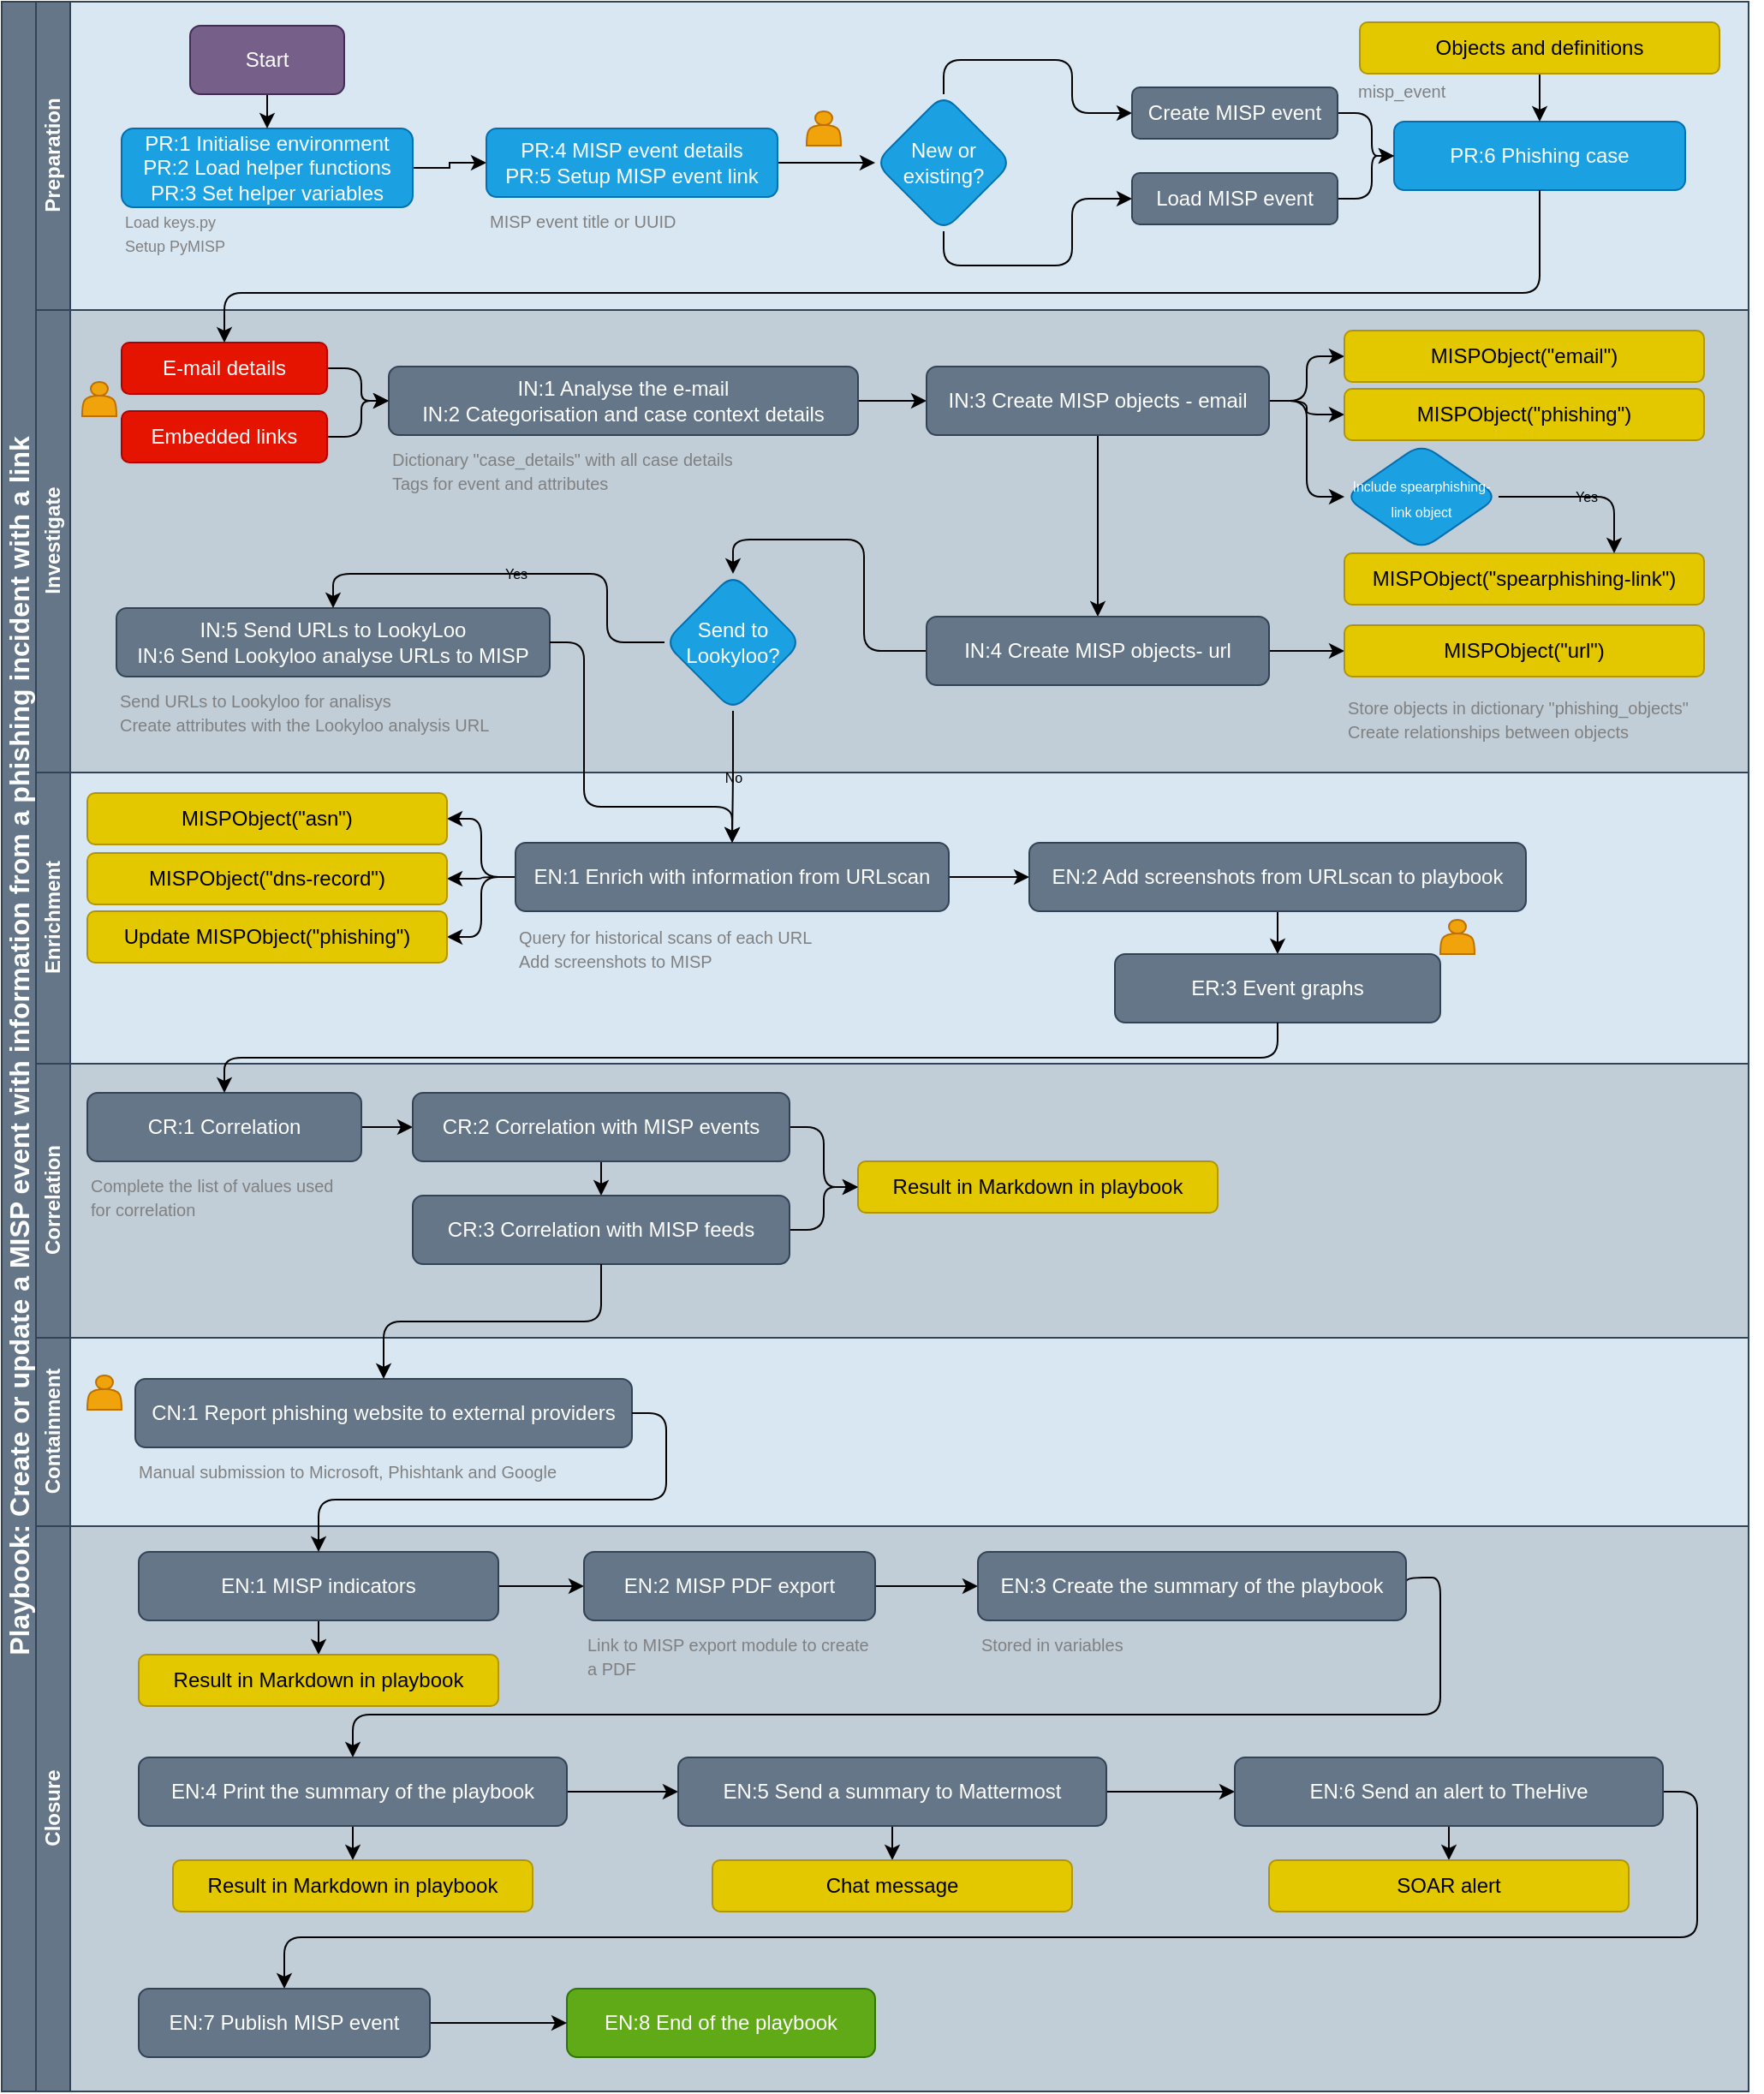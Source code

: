 <mxfile version="17.4.2" type="device"><diagram id="nKIzAm7tzG-mqr7zlI_Q" name="Page-1"><mxGraphModel dx="1264" dy="1885" grid="1" gridSize="10" guides="1" tooltips="1" connect="1" arrows="1" fold="1" page="1" pageScale="1" pageWidth="827" pageHeight="1169" math="0" shadow="0"><root><mxCell id="0"/><mxCell id="1" parent="0"/><mxCell id="KohfZgf_PsEX3PMBVLQR-318" value="&lt;font style=&quot;font-size: 16px&quot;&gt;Playbook:&amp;nbsp;Create or update a MISP event with information from a phishing incident with a link&lt;/font&gt;" style="swimlane;html=1;childLayout=stackLayout;resizeParent=1;resizeParentMax=0;horizontal=0;startSize=20;horizontalStack=0;fillColor=#647687;strokeColor=#314354;fontColor=#ffffff;swimlaneFillColor=#C1CDD7;" parent="1" vertex="1"><mxGeometry x="130" y="-850" width="1020" height="1220" as="geometry"/></mxCell><mxCell id="KohfZgf_PsEX3PMBVLQR-319" value="Preparation" style="swimlane;html=1;startSize=20;horizontal=0;fillColor=#647687;strokeColor=#314354;fontColor=#ffffff;swimlaneFillColor=#D9E7F2;" parent="KohfZgf_PsEX3PMBVLQR-318" vertex="1"><mxGeometry x="20" width="1000" height="180" as="geometry"/></mxCell><mxCell id="KohfZgf_PsEX3PMBVLQR-484" style="edgeStyle=orthogonalEdgeStyle;rounded=0;orthogonalLoop=1;jettySize=auto;html=1;exitX=1;exitY=0.5;exitDx=0;exitDy=0;entryX=0;entryY=0.5;entryDx=0;entryDy=0;fontSize=9;fontColor=#808080;" parent="KohfZgf_PsEX3PMBVLQR-319" source="KohfZgf_PsEX3PMBVLQR-320" target="KohfZgf_PsEX3PMBVLQR-472" edge="1"><mxGeometry relative="1" as="geometry"/></mxCell><mxCell id="KohfZgf_PsEX3PMBVLQR-320" value="PR:1 Initialise environment&lt;br&gt;PR:2 Load helper functions&lt;br&gt;PR:3 Set helper variables" style="rounded=1;whiteSpace=wrap;html=1;fillColor=#1ba1e2;strokeColor=#006EAF;fontColor=#ffffff;" parent="KohfZgf_PsEX3PMBVLQR-319" vertex="1"><mxGeometry x="50" y="74" width="170" height="46" as="geometry"/></mxCell><mxCell id="KohfZgf_PsEX3PMBVLQR-465" value="&lt;font style=&quot;font-size: 9px&quot;&gt;Load keys.py&lt;br&gt;Setup PyMISP&lt;/font&gt;" style="text;html=1;strokeColor=none;fillColor=none;align=left;verticalAlign=top;whiteSpace=wrap;rounded=0;shadow=0;glass=0;sketch=0;fontColor=#808080;" parent="KohfZgf_PsEX3PMBVLQR-319" vertex="1"><mxGeometry x="50" y="114" width="140" height="35" as="geometry"/></mxCell><mxCell id="KohfZgf_PsEX3PMBVLQR-466" value="" style="shape=actor;whiteSpace=wrap;html=1;rounded=0;shadow=0;glass=0;sketch=0;fontSize=9;strokeColor=#BD7000;fillColor=#f0a30a;fontColor=#000000;" parent="KohfZgf_PsEX3PMBVLQR-319" vertex="1"><mxGeometry x="450" y="64" width="20" height="20" as="geometry"/></mxCell><mxCell id="KohfZgf_PsEX3PMBVLQR-467" value="&lt;font size=&quot;1&quot;&gt;MISP event title or UUID&lt;/font&gt;" style="text;html=1;strokeColor=none;fillColor=none;align=left;verticalAlign=top;whiteSpace=wrap;rounded=0;shadow=0;glass=0;sketch=0;fontColor=#808080;" parent="KohfZgf_PsEX3PMBVLQR-319" vertex="1"><mxGeometry x="263" y="114" width="140" height="50" as="geometry"/></mxCell><mxCell id="KohfZgf_PsEX3PMBVLQR-482" style="edgeStyle=orthogonalEdgeStyle;rounded=1;orthogonalLoop=1;jettySize=auto;html=1;exitX=0.5;exitY=0;exitDx=0;exitDy=0;entryX=0;entryY=0.5;entryDx=0;entryDy=0;fontSize=9;fontColor=#808080;" parent="KohfZgf_PsEX3PMBVLQR-319" source="KohfZgf_PsEX3PMBVLQR-468" target="KohfZgf_PsEX3PMBVLQR-477" edge="1"><mxGeometry relative="1" as="geometry"/></mxCell><mxCell id="KohfZgf_PsEX3PMBVLQR-483" style="edgeStyle=orthogonalEdgeStyle;rounded=1;orthogonalLoop=1;jettySize=auto;html=1;exitX=0.5;exitY=1;exitDx=0;exitDy=0;entryX=0;entryY=0.5;entryDx=0;entryDy=0;fontSize=9;fontColor=#808080;" parent="KohfZgf_PsEX3PMBVLQR-319" source="KohfZgf_PsEX3PMBVLQR-468" target="KohfZgf_PsEX3PMBVLQR-478" edge="1"><mxGeometry relative="1" as="geometry"/></mxCell><mxCell id="KohfZgf_PsEX3PMBVLQR-468" value="New or existing?" style="rhombus;whiteSpace=wrap;html=1;rounded=1;fontColor=#ffffff;strokeColor=#006EAF;fillColor=#1ba1e2;" parent="KohfZgf_PsEX3PMBVLQR-319" vertex="1"><mxGeometry x="490" y="54" width="80" height="80" as="geometry"/></mxCell><mxCell id="KohfZgf_PsEX3PMBVLQR-485" style="edgeStyle=orthogonalEdgeStyle;rounded=0;orthogonalLoop=1;jettySize=auto;html=1;exitX=1;exitY=0.5;exitDx=0;exitDy=0;entryX=0;entryY=0.5;entryDx=0;entryDy=0;fontSize=9;fontColor=#808080;" parent="KohfZgf_PsEX3PMBVLQR-319" source="KohfZgf_PsEX3PMBVLQR-472" target="KohfZgf_PsEX3PMBVLQR-468" edge="1"><mxGeometry relative="1" as="geometry"/></mxCell><mxCell id="KohfZgf_PsEX3PMBVLQR-472" value="PR:4 MISP event details&lt;br&gt;PR:5 Setup MISP event link" style="rounded=1;whiteSpace=wrap;html=1;fillColor=#1ba1e2;strokeColor=#006EAF;fontColor=#ffffff;" parent="KohfZgf_PsEX3PMBVLQR-319" vertex="1"><mxGeometry x="263" y="74" width="170" height="40" as="geometry"/></mxCell><mxCell id="KohfZgf_PsEX3PMBVLQR-475" value="PR:6 Phishing case" style="rounded=1;whiteSpace=wrap;html=1;fillColor=#1ba1e2;strokeColor=#006EAF;fontColor=#ffffff;" parent="KohfZgf_PsEX3PMBVLQR-319" vertex="1"><mxGeometry x="793" y="70" width="170" height="40" as="geometry"/></mxCell><mxCell id="KohfZgf_PsEX3PMBVLQR-499" style="edgeStyle=orthogonalEdgeStyle;rounded=1;orthogonalLoop=1;jettySize=auto;html=1;exitX=1;exitY=0.5;exitDx=0;exitDy=0;entryX=0;entryY=0.5;entryDx=0;entryDy=0;fontSize=9;fontColor=#808080;" parent="KohfZgf_PsEX3PMBVLQR-319" source="KohfZgf_PsEX3PMBVLQR-477" target="KohfZgf_PsEX3PMBVLQR-475" edge="1"><mxGeometry relative="1" as="geometry"/></mxCell><mxCell id="KohfZgf_PsEX3PMBVLQR-477" value="Create MISP event" style="rounded=1;whiteSpace=wrap;html=1;fillColor=#647687;strokeColor=#314354;fontColor=#ffffff;" parent="KohfZgf_PsEX3PMBVLQR-319" vertex="1"><mxGeometry x="640" y="50" width="120" height="30" as="geometry"/></mxCell><mxCell id="KohfZgf_PsEX3PMBVLQR-500" style="edgeStyle=orthogonalEdgeStyle;rounded=1;orthogonalLoop=1;jettySize=auto;html=1;exitX=1;exitY=0.5;exitDx=0;exitDy=0;entryX=0;entryY=0.5;entryDx=0;entryDy=0;fontSize=9;fontColor=#808080;" parent="KohfZgf_PsEX3PMBVLQR-319" source="KohfZgf_PsEX3PMBVLQR-478" target="KohfZgf_PsEX3PMBVLQR-475" edge="1"><mxGeometry relative="1" as="geometry"/></mxCell><mxCell id="KohfZgf_PsEX3PMBVLQR-478" value="Load MISP event" style="rounded=1;whiteSpace=wrap;html=1;fillColor=#647687;strokeColor=#314354;fontColor=#ffffff;" parent="KohfZgf_PsEX3PMBVLQR-319" vertex="1"><mxGeometry x="640" y="100" width="120" height="30" as="geometry"/></mxCell><mxCell id="KohfZgf_PsEX3PMBVLQR-491" value="&lt;font size=&quot;1&quot;&gt;misp_event&lt;br&gt;&lt;/font&gt;" style="text;html=1;strokeColor=none;fillColor=none;align=left;verticalAlign=top;whiteSpace=wrap;rounded=0;shadow=0;glass=0;sketch=0;fontColor=#808080;" parent="KohfZgf_PsEX3PMBVLQR-319" vertex="1"><mxGeometry x="770" y="38" width="70" height="22" as="geometry"/></mxCell><mxCell id="KohfZgf_PsEX3PMBVLQR-703" style="edgeStyle=orthogonalEdgeStyle;rounded=1;orthogonalLoop=1;jettySize=auto;html=1;exitX=0.5;exitY=1;exitDx=0;exitDy=0;entryX=0.5;entryY=0;entryDx=0;entryDy=0;fontSize=7;fontColor=#808080;" parent="KohfZgf_PsEX3PMBVLQR-319" source="KohfZgf_PsEX3PMBVLQR-702" target="KohfZgf_PsEX3PMBVLQR-320" edge="1"><mxGeometry relative="1" as="geometry"/></mxCell><mxCell id="KohfZgf_PsEX3PMBVLQR-702" value="Start" style="rounded=1;whiteSpace=wrap;html=1;fillColor=#76608a;strokeColor=#432D57;fontColor=#ffffff;" parent="KohfZgf_PsEX3PMBVLQR-319" vertex="1"><mxGeometry x="90" y="14" width="90" height="40" as="geometry"/></mxCell><mxCell id="C3sV8mHrdwAB9f1HIZ3W-5" style="edgeStyle=orthogonalEdgeStyle;rounded=1;orthogonalLoop=1;jettySize=auto;html=1;exitX=0.5;exitY=1;exitDx=0;exitDy=0;entryX=0.5;entryY=0;entryDx=0;entryDy=0;" edge="1" parent="KohfZgf_PsEX3PMBVLQR-319" source="C3sV8mHrdwAB9f1HIZ3W-3" target="KohfZgf_PsEX3PMBVLQR-475"><mxGeometry relative="1" as="geometry"/></mxCell><mxCell id="C3sV8mHrdwAB9f1HIZ3W-3" value="Objects and definitions" style="rounded=1;whiteSpace=wrap;html=1;fillColor=#e3c800;strokeColor=#B09500;fontColor=#000000;" vertex="1" parent="KohfZgf_PsEX3PMBVLQR-319"><mxGeometry x="773" y="12" width="210" height="30" as="geometry"/></mxCell><mxCell id="KohfZgf_PsEX3PMBVLQR-329" value="Investigate" style="swimlane;html=1;startSize=20;horizontal=0;fillColor=#647687;strokeColor=#314354;fontColor=#ffffff;" parent="KohfZgf_PsEX3PMBVLQR-318" vertex="1"><mxGeometry x="20" y="180" width="1000" height="270" as="geometry"><mxRectangle x="20" y="160" width="1000" height="20" as="alternateBounds"/></mxGeometry></mxCell><mxCell id="KohfZgf_PsEX3PMBVLQR-494" style="edgeStyle=orthogonalEdgeStyle;rounded=1;orthogonalLoop=1;jettySize=auto;html=1;exitX=1;exitY=0.5;exitDx=0;exitDy=0;entryX=0;entryY=0.5;entryDx=0;entryDy=0;fontSize=9;fontColor=#808080;" parent="KohfZgf_PsEX3PMBVLQR-329" source="KohfZgf_PsEX3PMBVLQR-331" target="KohfZgf_PsEX3PMBVLQR-488" edge="1"><mxGeometry relative="1" as="geometry"/></mxCell><mxCell id="KohfZgf_PsEX3PMBVLQR-331" value="E-mail details" style="rounded=1;whiteSpace=wrap;html=1;fillColor=#e51400;strokeColor=#B20000;fontColor=#ffffff;" parent="KohfZgf_PsEX3PMBVLQR-329" vertex="1"><mxGeometry x="50" y="19" width="120" height="30" as="geometry"/></mxCell><mxCell id="KohfZgf_PsEX3PMBVLQR-346" value="No" style="edgeStyle=orthogonalEdgeStyle;rounded=0;orthogonalLoop=1;jettySize=auto;html=1;exitX=0;exitY=0.5;exitDx=0;exitDy=0;entryX=1;entryY=0.5;entryDx=0;entryDy=0;labelBackgroundColor=none;" parent="KohfZgf_PsEX3PMBVLQR-329" edge="1"><mxGeometry relative="1" as="geometry"><mxPoint x="480" y="230" as="targetPoint"/></mxGeometry></mxCell><mxCell id="KohfZgf_PsEX3PMBVLQR-351" value="" style="edgeStyle=orthogonalEdgeStyle;rounded=0;orthogonalLoop=1;jettySize=auto;html=1;" parent="KohfZgf_PsEX3PMBVLQR-329" edge="1"><mxGeometry relative="1" as="geometry"><mxPoint x="420" y="245" as="sourcePoint"/></mxGeometry></mxCell><mxCell id="KohfZgf_PsEX3PMBVLQR-354" value="" style="edgeStyle=orthogonalEdgeStyle;rounded=0;orthogonalLoop=1;jettySize=auto;html=1;" parent="KohfZgf_PsEX3PMBVLQR-329" edge="1"><mxGeometry relative="1" as="geometry"><mxPoint x="710" y="245" as="sourcePoint"/></mxGeometry></mxCell><mxCell id="KohfZgf_PsEX3PMBVLQR-356" value="" style="edgeStyle=orthogonalEdgeStyle;rounded=0;orthogonalLoop=1;jettySize=auto;html=1;" parent="KohfZgf_PsEX3PMBVLQR-329" edge="1"><mxGeometry relative="1" as="geometry"><mxPoint x="710" y="300" as="sourcePoint"/></mxGeometry></mxCell><mxCell id="KohfZgf_PsEX3PMBVLQR-503" style="edgeStyle=orthogonalEdgeStyle;rounded=1;orthogonalLoop=1;jettySize=auto;html=1;exitX=1;exitY=0.5;exitDx=0;exitDy=0;entryX=0;entryY=0.5;entryDx=0;entryDy=0;fontSize=9;fontColor=#808080;" parent="KohfZgf_PsEX3PMBVLQR-329" source="KohfZgf_PsEX3PMBVLQR-488" target="KohfZgf_PsEX3PMBVLQR-497" edge="1"><mxGeometry relative="1" as="geometry"/></mxCell><mxCell id="KohfZgf_PsEX3PMBVLQR-488" value="IN:1 Analyse the e-mail&lt;br&gt;IN:2 Categorisation and case context details" style="rounded=1;whiteSpace=wrap;html=1;fillColor=#647687;strokeColor=#314354;fontColor=#ffffff;" parent="KohfZgf_PsEX3PMBVLQR-329" vertex="1"><mxGeometry x="206" y="33" width="274" height="40" as="geometry"/></mxCell><mxCell id="KohfZgf_PsEX3PMBVLQR-495" style="edgeStyle=orthogonalEdgeStyle;rounded=1;orthogonalLoop=1;jettySize=auto;html=1;exitX=1;exitY=0.5;exitDx=0;exitDy=0;entryX=0;entryY=0.5;entryDx=0;entryDy=0;fontSize=9;fontColor=#808080;" parent="KohfZgf_PsEX3PMBVLQR-329" source="KohfZgf_PsEX3PMBVLQR-489" target="KohfZgf_PsEX3PMBVLQR-488" edge="1"><mxGeometry relative="1" as="geometry"/></mxCell><mxCell id="KohfZgf_PsEX3PMBVLQR-489" value="Embedded links" style="rounded=1;whiteSpace=wrap;html=1;fillColor=#e51400;strokeColor=#B20000;fontColor=#ffffff;" parent="KohfZgf_PsEX3PMBVLQR-329" vertex="1"><mxGeometry x="50" y="59" width="120" height="30" as="geometry"/></mxCell><mxCell id="KohfZgf_PsEX3PMBVLQR-492" value="&lt;font size=&quot;1&quot;&gt;Dictionary &quot;case_details&quot; with all case details&lt;br&gt;Tags for event and attributes&lt;br&gt;&lt;/font&gt;" style="text;html=1;strokeColor=none;fillColor=none;align=left;verticalAlign=top;whiteSpace=wrap;rounded=0;shadow=0;glass=0;sketch=0;fontColor=#808080;" parent="KohfZgf_PsEX3PMBVLQR-329" vertex="1"><mxGeometry x="206" y="73" width="244" height="35" as="geometry"/></mxCell><mxCell id="KohfZgf_PsEX3PMBVLQR-490" value="" style="shape=actor;whiteSpace=wrap;html=1;rounded=0;shadow=0;glass=0;sketch=0;fontSize=9;strokeColor=#BD7000;fillColor=#f0a30a;fontColor=#000000;" parent="KohfZgf_PsEX3PMBVLQR-329" vertex="1"><mxGeometry x="27" y="42" width="20" height="20" as="geometry"/></mxCell><mxCell id="KohfZgf_PsEX3PMBVLQR-507" style="edgeStyle=orthogonalEdgeStyle;rounded=1;orthogonalLoop=1;jettySize=auto;html=1;exitX=1;exitY=0.5;exitDx=0;exitDy=0;entryX=0;entryY=0.5;entryDx=0;entryDy=0;fontSize=7;fontColor=#808080;" parent="KohfZgf_PsEX3PMBVLQR-329" source="KohfZgf_PsEX3PMBVLQR-497" target="KohfZgf_PsEX3PMBVLQR-504" edge="1"><mxGeometry relative="1" as="geometry"/></mxCell><mxCell id="KohfZgf_PsEX3PMBVLQR-508" style="edgeStyle=orthogonalEdgeStyle;rounded=1;orthogonalLoop=1;jettySize=auto;html=1;exitX=1;exitY=0.5;exitDx=0;exitDy=0;entryX=0;entryY=0.5;entryDx=0;entryDy=0;fontSize=7;fontColor=#808080;" parent="KohfZgf_PsEX3PMBVLQR-329" source="KohfZgf_PsEX3PMBVLQR-497" target="KohfZgf_PsEX3PMBVLQR-505" edge="1"><mxGeometry relative="1" as="geometry"/></mxCell><mxCell id="KohfZgf_PsEX3PMBVLQR-514" style="edgeStyle=orthogonalEdgeStyle;rounded=1;orthogonalLoop=1;jettySize=auto;html=1;exitX=0.5;exitY=1;exitDx=0;exitDy=0;entryX=0.5;entryY=0;entryDx=0;entryDy=0;fontSize=7;fontColor=#808080;" parent="KohfZgf_PsEX3PMBVLQR-329" source="KohfZgf_PsEX3PMBVLQR-497" target="KohfZgf_PsEX3PMBVLQR-510" edge="1"><mxGeometry relative="1" as="geometry"><Array as="points"><mxPoint x="620" y="130"/><mxPoint x="620" y="130"/></Array></mxGeometry></mxCell><mxCell id="C3sV8mHrdwAB9f1HIZ3W-8" style="edgeStyle=orthogonalEdgeStyle;rounded=1;orthogonalLoop=1;jettySize=auto;html=1;exitX=1;exitY=0.5;exitDx=0;exitDy=0;entryX=0;entryY=0.5;entryDx=0;entryDy=0;fontSize=8;" edge="1" parent="KohfZgf_PsEX3PMBVLQR-329" source="KohfZgf_PsEX3PMBVLQR-497" target="C3sV8mHrdwAB9f1HIZ3W-7"><mxGeometry relative="1" as="geometry"/></mxCell><mxCell id="KohfZgf_PsEX3PMBVLQR-497" value="IN:3 Create MISP objects - email" style="rounded=1;whiteSpace=wrap;html=1;fillColor=#647687;strokeColor=#314354;fontColor=#ffffff;" parent="KohfZgf_PsEX3PMBVLQR-329" vertex="1"><mxGeometry x="520" y="33" width="200" height="40" as="geometry"/></mxCell><mxCell id="KohfZgf_PsEX3PMBVLQR-504" value="MISPObject(&quot;email&quot;)" style="rounded=1;whiteSpace=wrap;html=1;fillColor=#e3c800;strokeColor=#B09500;fontColor=#000000;" parent="KohfZgf_PsEX3PMBVLQR-329" vertex="1"><mxGeometry x="764" y="12" width="210" height="30" as="geometry"/></mxCell><mxCell id="KohfZgf_PsEX3PMBVLQR-505" value="MISPObject(&quot;phishing&quot;)" style="rounded=1;whiteSpace=wrap;html=1;fillColor=#e3c800;strokeColor=#B09500;fontColor=#000000;" parent="KohfZgf_PsEX3PMBVLQR-329" vertex="1"><mxGeometry x="764" y="46" width="210" height="30" as="geometry"/></mxCell><mxCell id="KohfZgf_PsEX3PMBVLQR-513" style="edgeStyle=orthogonalEdgeStyle;rounded=1;orthogonalLoop=1;jettySize=auto;html=1;exitX=1;exitY=0.5;exitDx=0;exitDy=0;entryX=0;entryY=0.5;entryDx=0;entryDy=0;fontSize=7;fontColor=#808080;" parent="KohfZgf_PsEX3PMBVLQR-329" source="KohfZgf_PsEX3PMBVLQR-510" target="KohfZgf_PsEX3PMBVLQR-512" edge="1"><mxGeometry relative="1" as="geometry"/></mxCell><mxCell id="C3sV8mHrdwAB9f1HIZ3W-13" style="edgeStyle=orthogonalEdgeStyle;rounded=1;orthogonalLoop=1;jettySize=auto;html=1;exitX=0;exitY=0.5;exitDx=0;exitDy=0;entryX=0.5;entryY=0;entryDx=0;entryDy=0;labelBackgroundColor=none;fontSize=8;" edge="1" parent="KohfZgf_PsEX3PMBVLQR-329" source="KohfZgf_PsEX3PMBVLQR-510" target="C3sV8mHrdwAB9f1HIZ3W-12"><mxGeometry relative="1" as="geometry"/></mxCell><mxCell id="KohfZgf_PsEX3PMBVLQR-510" value="IN:4 Create MISP objects- url" style="rounded=1;whiteSpace=wrap;html=1;fillColor=#647687;strokeColor=#314354;fontColor=#ffffff;" parent="KohfZgf_PsEX3PMBVLQR-329" vertex="1"><mxGeometry x="520" y="179" width="200" height="40" as="geometry"/></mxCell><mxCell id="KohfZgf_PsEX3PMBVLQR-511" value="&lt;font size=&quot;1&quot;&gt;Store objects in dictionary &quot;phishing_objects&quot;&lt;br&gt;Create relationships between objects&lt;br&gt;&lt;/font&gt;" style="text;html=1;strokeColor=none;fillColor=none;align=left;verticalAlign=top;whiteSpace=wrap;rounded=0;shadow=0;glass=0;sketch=0;fontColor=#808080;" parent="KohfZgf_PsEX3PMBVLQR-329" vertex="1"><mxGeometry x="764" y="218" width="244" height="35" as="geometry"/></mxCell><mxCell id="KohfZgf_PsEX3PMBVLQR-512" value="MISPObject(&quot;url&quot;)" style="rounded=1;whiteSpace=wrap;html=1;fillColor=#e3c800;strokeColor=#B09500;fontColor=#000000;" parent="KohfZgf_PsEX3PMBVLQR-329" vertex="1"><mxGeometry x="764" y="184" width="210" height="30" as="geometry"/></mxCell><mxCell id="KohfZgf_PsEX3PMBVLQR-516" value="IN:5 Send URLs to LookyLoo&lt;br&gt;IN:6 Send Lookyloo analyse URLs to MISP" style="rounded=1;whiteSpace=wrap;html=1;fillColor=#647687;strokeColor=#314354;fontColor=#ffffff;" parent="KohfZgf_PsEX3PMBVLQR-329" vertex="1"><mxGeometry x="47" y="174" width="253" height="40" as="geometry"/></mxCell><mxCell id="KohfZgf_PsEX3PMBVLQR-518" value="&lt;font size=&quot;1&quot;&gt;Send URLs to Lookyloo for analisys&lt;br&gt;Create attributes with the Lookyloo analysis URL&lt;br&gt;&lt;/font&gt;" style="text;html=1;strokeColor=none;fillColor=none;align=left;verticalAlign=top;whiteSpace=wrap;rounded=0;shadow=0;glass=0;sketch=0;fontColor=#808080;" parent="KohfZgf_PsEX3PMBVLQR-329" vertex="1"><mxGeometry x="47" y="214" width="244" height="35" as="geometry"/></mxCell><mxCell id="C3sV8mHrdwAB9f1HIZ3W-6" value="&lt;span&gt;MISPObject(&quot;spearphishing-link&quot;)&lt;/span&gt;" style="rounded=1;whiteSpace=wrap;html=1;fillColor=#e3c800;strokeColor=#B09500;fontColor=#000000;" vertex="1" parent="KohfZgf_PsEX3PMBVLQR-329"><mxGeometry x="764" y="142" width="210" height="30" as="geometry"/></mxCell><mxCell id="C3sV8mHrdwAB9f1HIZ3W-11" value="Yes" style="edgeStyle=orthogonalEdgeStyle;rounded=1;orthogonalLoop=1;jettySize=auto;html=1;exitX=1;exitY=0.5;exitDx=0;exitDy=0;entryX=0.75;entryY=0;entryDx=0;entryDy=0;labelBackgroundColor=none;fontSize=8;" edge="1" parent="KohfZgf_PsEX3PMBVLQR-329" source="C3sV8mHrdwAB9f1HIZ3W-7" target="C3sV8mHrdwAB9f1HIZ3W-6"><mxGeometry relative="1" as="geometry"/></mxCell><mxCell id="C3sV8mHrdwAB9f1HIZ3W-7" value="&lt;font style=&quot;font-size: 8px&quot;&gt;Include spearphishing-link object&lt;/font&gt;" style="rhombus;whiteSpace=wrap;html=1;rounded=1;fontColor=#ffffff;strokeColor=#006EAF;fillColor=#1ba1e2;" vertex="1" parent="KohfZgf_PsEX3PMBVLQR-329"><mxGeometry x="764" y="78" width="90" height="62" as="geometry"/></mxCell><mxCell id="C3sV8mHrdwAB9f1HIZ3W-14" value="Yes" style="edgeStyle=orthogonalEdgeStyle;rounded=1;orthogonalLoop=1;jettySize=auto;html=1;exitX=0;exitY=0.5;exitDx=0;exitDy=0;entryX=0.5;entryY=0;entryDx=0;entryDy=0;labelBackgroundColor=none;fontSize=8;" edge="1" parent="KohfZgf_PsEX3PMBVLQR-329" source="C3sV8mHrdwAB9f1HIZ3W-12" target="KohfZgf_PsEX3PMBVLQR-516"><mxGeometry relative="1" as="geometry"/></mxCell><mxCell id="C3sV8mHrdwAB9f1HIZ3W-12" value="Send to Lookyloo?" style="rhombus;whiteSpace=wrap;html=1;rounded=1;fontColor=#ffffff;strokeColor=#006EAF;fillColor=#1ba1e2;" vertex="1" parent="KohfZgf_PsEX3PMBVLQR-329"><mxGeometry x="367" y="154" width="80" height="80" as="geometry"/></mxCell><mxCell id="KohfZgf_PsEX3PMBVLQR-357" value="Enrichment" style="swimlane;html=1;startSize=20;horizontal=0;fillColor=#647687;strokeColor=#314354;fontColor=#ffffff;swimlaneFillColor=#D9E7F2;" parent="KohfZgf_PsEX3PMBVLQR-318" vertex="1"><mxGeometry x="20" y="450" width="1000" height="170" as="geometry"/></mxCell><mxCell id="KohfZgf_PsEX3PMBVLQR-364" value="" style="edgeStyle=orthogonalEdgeStyle;rounded=0;orthogonalLoop=1;jettySize=auto;html=1;" parent="KohfZgf_PsEX3PMBVLQR-357" edge="1"><mxGeometry relative="1" as="geometry"><mxPoint x="470" y="45.048" as="sourcePoint"/></mxGeometry></mxCell><mxCell id="KohfZgf_PsEX3PMBVLQR-370" value="" style="edgeStyle=orthogonalEdgeStyle;rounded=0;orthogonalLoop=1;jettySize=auto;html=1;" parent="KohfZgf_PsEX3PMBVLQR-357" edge="1"><mxGeometry relative="1" as="geometry"><mxPoint x="170" y="115.048" as="sourcePoint"/></mxGeometry></mxCell><mxCell id="KohfZgf_PsEX3PMBVLQR-372" value="" style="edgeStyle=orthogonalEdgeStyle;rounded=0;orthogonalLoop=1;jettySize=auto;html=1;" parent="KohfZgf_PsEX3PMBVLQR-357" edge="1"><mxGeometry relative="1" as="geometry"><mxPoint x="320" y="115.048" as="sourcePoint"/></mxGeometry></mxCell><mxCell id="KohfZgf_PsEX3PMBVLQR-374" value="" style="edgeStyle=orthogonalEdgeStyle;rounded=0;orthogonalLoop=1;jettySize=auto;html=1;" parent="KohfZgf_PsEX3PMBVLQR-357" edge="1"><mxGeometry relative="1" as="geometry"><mxPoint x="470" y="115.048" as="sourcePoint"/></mxGeometry></mxCell><mxCell id="KohfZgf_PsEX3PMBVLQR-377" value="" style="edgeStyle=orthogonalEdgeStyle;rounded=0;orthogonalLoop=1;jettySize=auto;html=1;" parent="KohfZgf_PsEX3PMBVLQR-357" edge="1"><mxGeometry relative="1" as="geometry"><mxPoint x="620" y="115.048" as="sourcePoint"/></mxGeometry></mxCell><mxCell id="KohfZgf_PsEX3PMBVLQR-523" style="edgeStyle=orthogonalEdgeStyle;rounded=1;orthogonalLoop=1;jettySize=auto;html=1;exitX=0;exitY=0.5;exitDx=0;exitDy=0;entryX=1;entryY=0.5;entryDx=0;entryDy=0;fontSize=7;fontColor=#808080;" parent="KohfZgf_PsEX3PMBVLQR-357" source="KohfZgf_PsEX3PMBVLQR-519" target="KohfZgf_PsEX3PMBVLQR-520" edge="1"><mxGeometry relative="1" as="geometry"/></mxCell><mxCell id="KohfZgf_PsEX3PMBVLQR-524" style="edgeStyle=orthogonalEdgeStyle;rounded=1;orthogonalLoop=1;jettySize=auto;html=1;exitX=0;exitY=0.5;exitDx=0;exitDy=0;entryX=1;entryY=0.5;entryDx=0;entryDy=0;fontSize=7;fontColor=#808080;" parent="KohfZgf_PsEX3PMBVLQR-357" source="KohfZgf_PsEX3PMBVLQR-519" target="KohfZgf_PsEX3PMBVLQR-521" edge="1"><mxGeometry relative="1" as="geometry"/></mxCell><mxCell id="KohfZgf_PsEX3PMBVLQR-525" style="edgeStyle=orthogonalEdgeStyle;rounded=1;orthogonalLoop=1;jettySize=auto;html=1;exitX=0;exitY=0.5;exitDx=0;exitDy=0;entryX=1;entryY=0.5;entryDx=0;entryDy=0;fontSize=7;fontColor=#808080;" parent="KohfZgf_PsEX3PMBVLQR-357" source="KohfZgf_PsEX3PMBVLQR-519" target="KohfZgf_PsEX3PMBVLQR-522" edge="1"><mxGeometry relative="1" as="geometry"/></mxCell><mxCell id="KohfZgf_PsEX3PMBVLQR-543" style="edgeStyle=orthogonalEdgeStyle;rounded=1;orthogonalLoop=1;jettySize=auto;html=1;exitX=1;exitY=0.5;exitDx=0;exitDy=0;entryX=0;entryY=0.5;entryDx=0;entryDy=0;fontSize=7;fontColor=#808080;" parent="KohfZgf_PsEX3PMBVLQR-357" source="KohfZgf_PsEX3PMBVLQR-519" target="KohfZgf_PsEX3PMBVLQR-528" edge="1"><mxGeometry relative="1" as="geometry"/></mxCell><mxCell id="KohfZgf_PsEX3PMBVLQR-519" value="EN:1 Enrich with information from URLscan" style="rounded=1;whiteSpace=wrap;html=1;fillColor=#647687;strokeColor=#314354;fontColor=#ffffff;" parent="KohfZgf_PsEX3PMBVLQR-357" vertex="1"><mxGeometry x="280" y="41" width="253" height="40" as="geometry"/></mxCell><mxCell id="KohfZgf_PsEX3PMBVLQR-520" value="MISPObject(&quot;asn&quot;)" style="rounded=1;whiteSpace=wrap;html=1;fillColor=#e3c800;strokeColor=#B09500;fontColor=#000000;" parent="KohfZgf_PsEX3PMBVLQR-357" vertex="1"><mxGeometry x="30" y="12" width="210" height="30" as="geometry"/></mxCell><mxCell id="KohfZgf_PsEX3PMBVLQR-521" value="MISPObject(&quot;dns-record&quot;)" style="rounded=1;whiteSpace=wrap;html=1;fillColor=#e3c800;strokeColor=#B09500;fontColor=#000000;" parent="KohfZgf_PsEX3PMBVLQR-357" vertex="1"><mxGeometry x="30" y="47" width="210" height="30" as="geometry"/></mxCell><mxCell id="KohfZgf_PsEX3PMBVLQR-522" value="Update MISPObject(&quot;phishing&quot;)" style="rounded=1;whiteSpace=wrap;html=1;fillColor=#e3c800;strokeColor=#B09500;fontColor=#000000;" parent="KohfZgf_PsEX3PMBVLQR-357" vertex="1"><mxGeometry x="30" y="81" width="210" height="30" as="geometry"/></mxCell><mxCell id="KohfZgf_PsEX3PMBVLQR-527" value="&lt;font size=&quot;1&quot;&gt;Query for historical scans of each URL&lt;br&gt;Add screenshots to MISP&lt;br&gt;&lt;/font&gt;" style="text;html=1;strokeColor=none;fillColor=none;align=left;verticalAlign=top;whiteSpace=wrap;rounded=0;shadow=0;glass=0;sketch=0;fontColor=#808080;" parent="KohfZgf_PsEX3PMBVLQR-357" vertex="1"><mxGeometry x="280" y="82" width="244" height="35" as="geometry"/></mxCell><mxCell id="C3sV8mHrdwAB9f1HIZ3W-19" style="edgeStyle=orthogonalEdgeStyle;rounded=1;orthogonalLoop=1;jettySize=auto;html=1;exitX=0.5;exitY=1;exitDx=0;exitDy=0;entryX=0.5;entryY=0;entryDx=0;entryDy=0;labelBackgroundColor=none;fontSize=8;" edge="1" parent="KohfZgf_PsEX3PMBVLQR-357" source="KohfZgf_PsEX3PMBVLQR-528" target="C3sV8mHrdwAB9f1HIZ3W-17"><mxGeometry relative="1" as="geometry"/></mxCell><mxCell id="KohfZgf_PsEX3PMBVLQR-528" value="EN:2 Add screenshots from URLscan to playbook" style="rounded=1;whiteSpace=wrap;html=1;fillColor=#647687;strokeColor=#314354;fontColor=#ffffff;" parent="KohfZgf_PsEX3PMBVLQR-357" vertex="1"><mxGeometry x="580" y="41" width="290" height="40" as="geometry"/></mxCell><mxCell id="C3sV8mHrdwAB9f1HIZ3W-17" value="ER:3 Event graphs" style="rounded=1;whiteSpace=wrap;html=1;fillColor=#647687;strokeColor=#314354;fontColor=#ffffff;" vertex="1" parent="KohfZgf_PsEX3PMBVLQR-357"><mxGeometry x="630" y="106" width="190" height="40" as="geometry"/></mxCell><mxCell id="C3sV8mHrdwAB9f1HIZ3W-18" value="" style="shape=actor;whiteSpace=wrap;html=1;rounded=0;shadow=0;glass=0;sketch=0;fontSize=9;strokeColor=#BD7000;fillColor=#f0a30a;fontColor=#000000;" vertex="1" parent="KohfZgf_PsEX3PMBVLQR-357"><mxGeometry x="820" y="86" width="20" height="20" as="geometry"/></mxCell><mxCell id="KohfZgf_PsEX3PMBVLQR-379" value="Correlation" style="swimlane;html=1;startSize=20;horizontal=0;fillColor=#647687;strokeColor=#314354;fontColor=#ffffff;" parent="KohfZgf_PsEX3PMBVLQR-318" vertex="1"><mxGeometry x="20" y="620" width="1000" height="160" as="geometry"/></mxCell><mxCell id="KohfZgf_PsEX3PMBVLQR-380" value="" style="edgeStyle=orthogonalEdgeStyle;rounded=0;orthogonalLoop=1;jettySize=auto;html=1;" parent="KohfZgf_PsEX3PMBVLQR-379" edge="1"><mxGeometry relative="1" as="geometry"><mxPoint x="170" y="45.048" as="sourcePoint"/></mxGeometry></mxCell><mxCell id="KohfZgf_PsEX3PMBVLQR-382" value="" style="edgeStyle=orthogonalEdgeStyle;rounded=0;orthogonalLoop=1;jettySize=auto;html=1;" parent="KohfZgf_PsEX3PMBVLQR-379" edge="1"><mxGeometry relative="1" as="geometry"><mxPoint x="320" y="45.048" as="sourcePoint"/></mxGeometry></mxCell><mxCell id="KohfZgf_PsEX3PMBVLQR-384" value="" style="edgeStyle=orthogonalEdgeStyle;rounded=0;orthogonalLoop=1;jettySize=auto;html=1;" parent="KohfZgf_PsEX3PMBVLQR-379" edge="1"><mxGeometry relative="1" as="geometry"><mxPoint x="500" y="45.048" as="targetPoint"/></mxGeometry></mxCell><mxCell id="KohfZgf_PsEX3PMBVLQR-386" value="" style="edgeStyle=orthogonalEdgeStyle;rounded=0;orthogonalLoop=1;jettySize=auto;html=1;" parent="KohfZgf_PsEX3PMBVLQR-379" edge="1"><mxGeometry relative="1" as="geometry"><mxPoint x="650" y="45.048" as="targetPoint"/></mxGeometry></mxCell><mxCell id="KohfZgf_PsEX3PMBVLQR-388" value="" style="edgeStyle=orthogonalEdgeStyle;rounded=0;orthogonalLoop=1;jettySize=auto;html=1;" parent="KohfZgf_PsEX3PMBVLQR-379" edge="1"><mxGeometry relative="1" as="geometry"><mxPoint x="170" y="115.048" as="sourcePoint"/></mxGeometry></mxCell><mxCell id="KohfZgf_PsEX3PMBVLQR-390" value="" style="edgeStyle=orthogonalEdgeStyle;rounded=0;orthogonalLoop=1;jettySize=auto;html=1;" parent="KohfZgf_PsEX3PMBVLQR-379" edge="1"><mxGeometry relative="1" as="geometry"><mxPoint x="320" y="115.048" as="sourcePoint"/></mxGeometry></mxCell><mxCell id="KohfZgf_PsEX3PMBVLQR-392" style="edgeStyle=orthogonalEdgeStyle;rounded=1;orthogonalLoop=1;jettySize=auto;html=1;exitX=0.5;exitY=1;exitDx=0;exitDy=0;entryX=0.5;entryY=0;entryDx=0;entryDy=0;labelBackgroundColor=none;strokeColor=default;" parent="KohfZgf_PsEX3PMBVLQR-379" edge="1"><mxGeometry relative="1" as="geometry"><Array as="points"><mxPoint x="410" y="140"/><mxPoint x="110" y="140"/></Array><mxPoint x="410" y="130" as="sourcePoint"/></mxGeometry></mxCell><mxCell id="KohfZgf_PsEX3PMBVLQR-394" value="" style="edgeStyle=orthogonalEdgeStyle;rounded=0;orthogonalLoop=1;jettySize=auto;html=1;" parent="KohfZgf_PsEX3PMBVLQR-379" edge="1"><mxGeometry relative="1" as="geometry"><mxPoint x="200" y="175.048" as="targetPoint"/></mxGeometry></mxCell><mxCell id="KohfZgf_PsEX3PMBVLQR-396" value="" style="edgeStyle=orthogonalEdgeStyle;rounded=0;orthogonalLoop=1;jettySize=auto;html=1;" parent="KohfZgf_PsEX3PMBVLQR-379" edge="1"><mxGeometry relative="1" as="geometry"><mxPoint x="350" y="175.048" as="targetPoint"/></mxGeometry></mxCell><mxCell id="KohfZgf_PsEX3PMBVLQR-398" style="edgeStyle=orthogonalEdgeStyle;rounded=0;orthogonalLoop=1;jettySize=auto;html=1;exitX=1;exitY=0.5;exitDx=0;exitDy=0;entryX=0;entryY=0.5;entryDx=0;entryDy=0;fontSize=16;" parent="KohfZgf_PsEX3PMBVLQR-379" edge="1"><mxGeometry relative="1" as="geometry"><mxPoint x="470" y="175" as="sourcePoint"/></mxGeometry></mxCell><mxCell id="KohfZgf_PsEX3PMBVLQR-400" value="" style="edgeStyle=orthogonalEdgeStyle;rounded=0;orthogonalLoop=1;jettySize=auto;html=1;" parent="KohfZgf_PsEX3PMBVLQR-379" edge="1"><mxGeometry relative="1" as="geometry"><mxPoint x="620" y="175.048" as="sourcePoint"/></mxGeometry></mxCell><mxCell id="KohfZgf_PsEX3PMBVLQR-403" style="edgeStyle=orthogonalEdgeStyle;rounded=1;orthogonalLoop=1;jettySize=auto;html=1;exitX=0.5;exitY=1;exitDx=0;exitDy=0;entryX=0.5;entryY=0;entryDx=0;entryDy=0;labelBackgroundColor=none;strokeColor=default;" parent="KohfZgf_PsEX3PMBVLQR-379" edge="1"><mxGeometry relative="1" as="geometry"><mxPoint x="110" y="100" as="targetPoint"/></mxGeometry></mxCell><mxCell id="KohfZgf_PsEX3PMBVLQR-533" style="edgeStyle=orthogonalEdgeStyle;rounded=1;orthogonalLoop=1;jettySize=auto;html=1;exitX=1;exitY=0.5;exitDx=0;exitDy=0;entryX=0;entryY=0.5;entryDx=0;entryDy=0;fontSize=7;fontColor=#808080;" parent="KohfZgf_PsEX3PMBVLQR-379" source="KohfZgf_PsEX3PMBVLQR-529" target="KohfZgf_PsEX3PMBVLQR-531" edge="1"><mxGeometry relative="1" as="geometry"/></mxCell><mxCell id="KohfZgf_PsEX3PMBVLQR-529" value="CR:1 Correlation" style="rounded=1;whiteSpace=wrap;html=1;fillColor=#647687;strokeColor=#314354;fontColor=#ffffff;" parent="KohfZgf_PsEX3PMBVLQR-379" vertex="1"><mxGeometry x="30" y="17" width="160" height="40" as="geometry"/></mxCell><mxCell id="KohfZgf_PsEX3PMBVLQR-530" value="&lt;font size=&quot;1&quot;&gt;Complete the list of values used&lt;br&gt;for correlation&lt;br&gt;&lt;/font&gt;" style="text;html=1;strokeColor=none;fillColor=none;align=left;verticalAlign=top;whiteSpace=wrap;rounded=0;shadow=0;glass=0;sketch=0;fontColor=#808080;" parent="KohfZgf_PsEX3PMBVLQR-379" vertex="1"><mxGeometry x="30" y="57" width="244" height="35" as="geometry"/></mxCell><mxCell id="KohfZgf_PsEX3PMBVLQR-537" style="edgeStyle=orthogonalEdgeStyle;rounded=1;orthogonalLoop=1;jettySize=auto;html=1;exitX=1;exitY=0.5;exitDx=0;exitDy=0;entryX=0;entryY=0.5;entryDx=0;entryDy=0;fontSize=7;fontColor=#808080;" parent="KohfZgf_PsEX3PMBVLQR-379" source="KohfZgf_PsEX3PMBVLQR-531" target="KohfZgf_PsEX3PMBVLQR-532" edge="1"><mxGeometry relative="1" as="geometry"/></mxCell><mxCell id="KohfZgf_PsEX3PMBVLQR-538" style="edgeStyle=orthogonalEdgeStyle;rounded=1;orthogonalLoop=1;jettySize=auto;html=1;exitX=0.5;exitY=1;exitDx=0;exitDy=0;entryX=0.5;entryY=0;entryDx=0;entryDy=0;fontSize=7;fontColor=#808080;" parent="KohfZgf_PsEX3PMBVLQR-379" source="KohfZgf_PsEX3PMBVLQR-531" target="KohfZgf_PsEX3PMBVLQR-534" edge="1"><mxGeometry relative="1" as="geometry"/></mxCell><mxCell id="KohfZgf_PsEX3PMBVLQR-531" value="CR:2 Correlation with MISP events" style="rounded=1;whiteSpace=wrap;html=1;fillColor=#647687;strokeColor=#314354;fontColor=#ffffff;" parent="KohfZgf_PsEX3PMBVLQR-379" vertex="1"><mxGeometry x="220" y="17" width="220" height="40" as="geometry"/></mxCell><mxCell id="KohfZgf_PsEX3PMBVLQR-532" value="Result in Markdown in playbook" style="rounded=1;whiteSpace=wrap;html=1;fillColor=#e3c800;strokeColor=#B09500;fontColor=#000000;" parent="KohfZgf_PsEX3PMBVLQR-379" vertex="1"><mxGeometry x="480" y="57" width="210" height="30" as="geometry"/></mxCell><mxCell id="KohfZgf_PsEX3PMBVLQR-536" style="edgeStyle=orthogonalEdgeStyle;rounded=1;orthogonalLoop=1;jettySize=auto;html=1;exitX=1;exitY=0.5;exitDx=0;exitDy=0;entryX=0;entryY=0.5;entryDx=0;entryDy=0;fontSize=7;fontColor=#808080;" parent="KohfZgf_PsEX3PMBVLQR-379" source="KohfZgf_PsEX3PMBVLQR-534" target="KohfZgf_PsEX3PMBVLQR-532" edge="1"><mxGeometry relative="1" as="geometry"/></mxCell><mxCell id="KohfZgf_PsEX3PMBVLQR-534" value="CR:3 Correlation with MISP feeds" style="rounded=1;whiteSpace=wrap;html=1;fillColor=#647687;strokeColor=#314354;fontColor=#ffffff;" parent="KohfZgf_PsEX3PMBVLQR-379" vertex="1"><mxGeometry x="220" y="77" width="220" height="40" as="geometry"/></mxCell><mxCell id="KohfZgf_PsEX3PMBVLQR-405" value="Containment" style="swimlane;html=1;startSize=20;horizontal=0;fillColor=#647687;strokeColor=#314354;fontColor=#ffffff;swimlaneFillColor=#D9E7F2;" parent="KohfZgf_PsEX3PMBVLQR-318" vertex="1"><mxGeometry x="20" y="780" width="1000" height="110" as="geometry"/></mxCell><mxCell id="KohfZgf_PsEX3PMBVLQR-406" value="" style="edgeStyle=orthogonalEdgeStyle;rounded=0;orthogonalLoop=1;jettySize=auto;html=1;" parent="KohfZgf_PsEX3PMBVLQR-405" edge="1"><mxGeometry relative="1" as="geometry"><mxPoint x="170" y="35.048" as="sourcePoint"/></mxGeometry></mxCell><mxCell id="KohfZgf_PsEX3PMBVLQR-408" value="" style="edgeStyle=orthogonalEdgeStyle;rounded=0;orthogonalLoop=1;jettySize=auto;html=1;" parent="KohfZgf_PsEX3PMBVLQR-405" edge="1"><mxGeometry relative="1" as="geometry"><mxPoint x="320" y="35.048" as="sourcePoint"/></mxGeometry></mxCell><mxCell id="KohfZgf_PsEX3PMBVLQR-410" value="" style="edgeStyle=orthogonalEdgeStyle;rounded=0;orthogonalLoop=1;jettySize=auto;html=1;" parent="KohfZgf_PsEX3PMBVLQR-405" edge="1"><mxGeometry relative="1" as="geometry"><mxPoint x="470" y="35.048" as="sourcePoint"/></mxGeometry></mxCell><mxCell id="KohfZgf_PsEX3PMBVLQR-412" style="edgeStyle=orthogonalEdgeStyle;rounded=1;orthogonalLoop=1;jettySize=auto;html=1;exitX=0.5;exitY=1;exitDx=0;exitDy=0;entryX=0.5;entryY=0;entryDx=0;entryDy=0;labelBackgroundColor=none;strokeColor=default;" parent="KohfZgf_PsEX3PMBVLQR-405" edge="1"><mxGeometry relative="1" as="geometry"><Array as="points"><mxPoint x="560" y="70"/><mxPoint x="110" y="70"/></Array><mxPoint x="110" y="80" as="targetPoint"/></mxGeometry></mxCell><mxCell id="KohfZgf_PsEX3PMBVLQR-414" value="" style="edgeStyle=orthogonalEdgeStyle;rounded=0;orthogonalLoop=1;jettySize=auto;html=1;" parent="KohfZgf_PsEX3PMBVLQR-405" edge="1"><mxGeometry relative="1" as="geometry"><mxPoint x="170" y="95.048" as="sourcePoint"/></mxGeometry></mxCell><mxCell id="KohfZgf_PsEX3PMBVLQR-416" value="" style="edgeStyle=orthogonalEdgeStyle;rounded=0;orthogonalLoop=1;jettySize=auto;html=1;" parent="KohfZgf_PsEX3PMBVLQR-405" edge="1"><mxGeometry relative="1" as="geometry"><mxPoint x="320" y="95.048" as="sourcePoint"/></mxGeometry></mxCell><mxCell id="KohfZgf_PsEX3PMBVLQR-418" value="" style="edgeStyle=orthogonalEdgeStyle;rounded=0;orthogonalLoop=1;jettySize=auto;html=1;" parent="KohfZgf_PsEX3PMBVLQR-405" edge="1"><mxGeometry relative="1" as="geometry"><mxPoint x="470" y="95.048" as="sourcePoint"/></mxGeometry></mxCell><mxCell id="KohfZgf_PsEX3PMBVLQR-420" value="" style="edgeStyle=orthogonalEdgeStyle;rounded=1;orthogonalLoop=1;jettySize=auto;html=1;labelBackgroundColor=none;strokeColor=default;" parent="KohfZgf_PsEX3PMBVLQR-405" edge="1"><mxGeometry relative="1" as="geometry"><mxPoint x="620" y="95.048" as="sourcePoint"/></mxGeometry></mxCell><mxCell id="KohfZgf_PsEX3PMBVLQR-422" value="" style="edgeStyle=orthogonalEdgeStyle;rounded=0;orthogonalLoop=1;jettySize=auto;html=1;" parent="KohfZgf_PsEX3PMBVLQR-405" edge="1"><mxGeometry relative="1" as="geometry"><mxPoint x="170" y="155.048" as="sourcePoint"/></mxGeometry></mxCell><mxCell id="KohfZgf_PsEX3PMBVLQR-425" style="edgeStyle=orthogonalEdgeStyle;rounded=1;orthogonalLoop=1;jettySize=auto;html=1;exitX=0.5;exitY=1;exitDx=0;exitDy=0;entryX=0.5;entryY=0;entryDx=0;entryDy=0;labelBackgroundColor=none;strokeColor=default;" parent="KohfZgf_PsEX3PMBVLQR-405" edge="1"><mxGeometry relative="1" as="geometry"><Array as="points"><mxPoint x="710" y="130"/><mxPoint x="110" y="130"/></Array><mxPoint x="710" y="110" as="sourcePoint"/></mxGeometry></mxCell><mxCell id="KohfZgf_PsEX3PMBVLQR-539" value="CN:1 Report phishing website to external providers" style="rounded=1;whiteSpace=wrap;html=1;fillColor=#647687;strokeColor=#314354;fontColor=#ffffff;" parent="KohfZgf_PsEX3PMBVLQR-405" vertex="1"><mxGeometry x="58" y="24" width="290" height="40" as="geometry"/></mxCell><mxCell id="KohfZgf_PsEX3PMBVLQR-540" value="&lt;font size=&quot;1&quot;&gt;Manual submission to Microsoft, Phishtank and Google&lt;br&gt;&lt;/font&gt;" style="text;html=1;strokeColor=none;fillColor=none;align=left;verticalAlign=top;whiteSpace=wrap;rounded=0;shadow=0;glass=0;sketch=0;fontColor=#808080;" parent="KohfZgf_PsEX3PMBVLQR-405" vertex="1"><mxGeometry x="58" y="64" width="270" height="35" as="geometry"/></mxCell><mxCell id="KohfZgf_PsEX3PMBVLQR-541" value="" style="shape=actor;whiteSpace=wrap;html=1;rounded=0;shadow=0;glass=0;sketch=0;fontSize=9;strokeColor=#BD7000;fillColor=#f0a30a;fontColor=#000000;" parent="KohfZgf_PsEX3PMBVLQR-405" vertex="1"><mxGeometry x="30" y="22" width="20" height="20" as="geometry"/></mxCell><mxCell id="KohfZgf_PsEX3PMBVLQR-427" value="Closure" style="swimlane;html=1;startSize=20;horizontal=0;fillColor=#647687;strokeColor=#314354;fontColor=#ffffff;" parent="KohfZgf_PsEX3PMBVLQR-318" vertex="1"><mxGeometry x="20" y="890" width="1000" height="330" as="geometry"/></mxCell><mxCell id="KohfZgf_PsEX3PMBVLQR-428" value="" style="edgeStyle=orthogonalEdgeStyle;rounded=0;orthogonalLoop=1;jettySize=auto;html=1;" parent="KohfZgf_PsEX3PMBVLQR-427" edge="1"><mxGeometry relative="1" as="geometry"><mxPoint x="170" y="35.048" as="sourcePoint"/></mxGeometry></mxCell><mxCell id="KohfZgf_PsEX3PMBVLQR-430" value="" style="edgeStyle=orthogonalEdgeStyle;rounded=0;orthogonalLoop=1;jettySize=auto;html=1;" parent="KohfZgf_PsEX3PMBVLQR-427" edge="1"><mxGeometry relative="1" as="geometry"><mxPoint x="320" y="35.048" as="sourcePoint"/></mxGeometry></mxCell><mxCell id="KohfZgf_PsEX3PMBVLQR-432" style="edgeStyle=orthogonalEdgeStyle;rounded=1;orthogonalLoop=1;jettySize=auto;html=1;exitX=0.5;exitY=1;exitDx=0;exitDy=0;entryX=0.5;entryY=0;entryDx=0;entryDy=0;labelBackgroundColor=none;strokeColor=default;" parent="KohfZgf_PsEX3PMBVLQR-427" edge="1"><mxGeometry relative="1" as="geometry"><Array as="points"><mxPoint x="410" y="60"/><mxPoint x="110" y="60"/></Array><mxPoint x="410" y="50" as="sourcePoint"/></mxGeometry></mxCell><mxCell id="KohfZgf_PsEX3PMBVLQR-434" value="" style="edgeStyle=orthogonalEdgeStyle;rounded=0;orthogonalLoop=1;jettySize=auto;html=1;" parent="KohfZgf_PsEX3PMBVLQR-427" edge="1"><mxGeometry relative="1" as="geometry"><mxPoint x="200" y="95.048" as="targetPoint"/></mxGeometry></mxCell><mxCell id="KohfZgf_PsEX3PMBVLQR-436" value="" style="edgeStyle=orthogonalEdgeStyle;rounded=0;orthogonalLoop=1;jettySize=auto;html=1;" parent="KohfZgf_PsEX3PMBVLQR-427" edge="1"><mxGeometry relative="1" as="geometry"><mxPoint x="350" y="95.048" as="targetPoint"/></mxGeometry></mxCell><mxCell id="KohfZgf_PsEX3PMBVLQR-438" style="edgeStyle=orthogonalEdgeStyle;rounded=1;orthogonalLoop=1;jettySize=auto;html=1;exitX=0.5;exitY=1;exitDx=0;exitDy=0;entryX=0.5;entryY=0;entryDx=0;entryDy=0;labelBackgroundColor=none;strokeColor=default;" parent="KohfZgf_PsEX3PMBVLQR-427" edge="1"><mxGeometry relative="1" as="geometry"><Array as="points"><mxPoint x="410" y="120"/><mxPoint x="110" y="120"/></Array><mxPoint x="410" y="110" as="sourcePoint"/></mxGeometry></mxCell><mxCell id="KohfZgf_PsEX3PMBVLQR-440" value="" style="edgeStyle=orthogonalEdgeStyle;rounded=0;orthogonalLoop=1;jettySize=auto;html=1;" parent="KohfZgf_PsEX3PMBVLQR-427" edge="1"><mxGeometry relative="1" as="geometry"><mxPoint x="200" y="155.048" as="targetPoint"/></mxGeometry></mxCell><mxCell id="KohfZgf_PsEX3PMBVLQR-548" style="edgeStyle=orthogonalEdgeStyle;rounded=1;orthogonalLoop=1;jettySize=auto;html=1;exitX=0.5;exitY=1;exitDx=0;exitDy=0;entryX=0.5;entryY=0;entryDx=0;entryDy=0;fontSize=7;fontColor=#808080;" parent="KohfZgf_PsEX3PMBVLQR-427" source="KohfZgf_PsEX3PMBVLQR-546" target="KohfZgf_PsEX3PMBVLQR-547" edge="1"><mxGeometry relative="1" as="geometry"/></mxCell><mxCell id="KohfZgf_PsEX3PMBVLQR-692" style="edgeStyle=orthogonalEdgeStyle;rounded=1;orthogonalLoop=1;jettySize=auto;html=1;exitX=1;exitY=0.5;exitDx=0;exitDy=0;entryX=0;entryY=0.5;entryDx=0;entryDy=0;fontSize=7;fontColor=#808080;" parent="KohfZgf_PsEX3PMBVLQR-427" source="KohfZgf_PsEX3PMBVLQR-546" target="KohfZgf_PsEX3PMBVLQR-679" edge="1"><mxGeometry relative="1" as="geometry"/></mxCell><mxCell id="KohfZgf_PsEX3PMBVLQR-546" value="EN:1 MISP indicators" style="rounded=1;whiteSpace=wrap;html=1;fillColor=#647687;strokeColor=#314354;fontColor=#ffffff;" parent="KohfZgf_PsEX3PMBVLQR-427" vertex="1"><mxGeometry x="60" y="15" width="210" height="40" as="geometry"/></mxCell><mxCell id="KohfZgf_PsEX3PMBVLQR-547" value="Result in Markdown in playbook" style="rounded=1;whiteSpace=wrap;html=1;fillColor=#e3c800;strokeColor=#B09500;fontColor=#000000;" parent="KohfZgf_PsEX3PMBVLQR-427" vertex="1"><mxGeometry x="60" y="75" width="210" height="30" as="geometry"/></mxCell><mxCell id="KohfZgf_PsEX3PMBVLQR-693" style="edgeStyle=orthogonalEdgeStyle;rounded=1;orthogonalLoop=1;jettySize=auto;html=1;exitX=1;exitY=0.5;exitDx=0;exitDy=0;entryX=0;entryY=0.5;entryDx=0;entryDy=0;fontSize=7;fontColor=#808080;" parent="KohfZgf_PsEX3PMBVLQR-427" source="KohfZgf_PsEX3PMBVLQR-679" target="KohfZgf_PsEX3PMBVLQR-681" edge="1"><mxGeometry relative="1" as="geometry"/></mxCell><mxCell id="KohfZgf_PsEX3PMBVLQR-679" value="EN:2 MISP PDF export" style="rounded=1;whiteSpace=wrap;html=1;fillColor=#647687;strokeColor=#314354;fontColor=#ffffff;" parent="KohfZgf_PsEX3PMBVLQR-427" vertex="1"><mxGeometry x="320" y="15" width="170" height="40" as="geometry"/></mxCell><mxCell id="KohfZgf_PsEX3PMBVLQR-680" value="&lt;font size=&quot;1&quot;&gt;Link to MISP export module to create a PDF&lt;br&gt;&lt;/font&gt;" style="text;html=1;strokeColor=none;fillColor=none;align=left;verticalAlign=top;whiteSpace=wrap;rounded=0;shadow=0;glass=0;sketch=0;fontColor=#808080;" parent="KohfZgf_PsEX3PMBVLQR-427" vertex="1"><mxGeometry x="320" y="55" width="170" height="35" as="geometry"/></mxCell><mxCell id="KohfZgf_PsEX3PMBVLQR-694" style="edgeStyle=orthogonalEdgeStyle;rounded=1;orthogonalLoop=1;jettySize=auto;html=1;exitX=1;exitY=0.5;exitDx=0;exitDy=0;entryX=0.5;entryY=0;entryDx=0;entryDy=0;fontSize=7;fontColor=#808080;" parent="KohfZgf_PsEX3PMBVLQR-427" source="KohfZgf_PsEX3PMBVLQR-681" target="KohfZgf_PsEX3PMBVLQR-682" edge="1"><mxGeometry relative="1" as="geometry"><Array as="points"><mxPoint x="820" y="30"/><mxPoint x="820" y="110"/><mxPoint x="185" y="110"/></Array></mxGeometry></mxCell><mxCell id="KohfZgf_PsEX3PMBVLQR-681" value="EN:3 Create the summary of the playbook" style="rounded=1;whiteSpace=wrap;html=1;fillColor=#647687;strokeColor=#314354;fontColor=#ffffff;" parent="KohfZgf_PsEX3PMBVLQR-427" vertex="1"><mxGeometry x="550" y="15" width="250" height="40" as="geometry"/></mxCell><mxCell id="KohfZgf_PsEX3PMBVLQR-687" style="edgeStyle=orthogonalEdgeStyle;rounded=1;orthogonalLoop=1;jettySize=auto;html=1;exitX=0.5;exitY=1;exitDx=0;exitDy=0;entryX=0.5;entryY=0;entryDx=0;entryDy=0;fontSize=7;fontColor=#808080;" parent="KohfZgf_PsEX3PMBVLQR-427" source="KohfZgf_PsEX3PMBVLQR-682" target="KohfZgf_PsEX3PMBVLQR-686" edge="1"><mxGeometry relative="1" as="geometry"/></mxCell><mxCell id="KohfZgf_PsEX3PMBVLQR-695" style="edgeStyle=orthogonalEdgeStyle;rounded=1;orthogonalLoop=1;jettySize=auto;html=1;exitX=1;exitY=0.5;exitDx=0;exitDy=0;entryX=0;entryY=0.5;entryDx=0;entryDy=0;fontSize=7;fontColor=#808080;" parent="KohfZgf_PsEX3PMBVLQR-427" source="KohfZgf_PsEX3PMBVLQR-682" target="KohfZgf_PsEX3PMBVLQR-683" edge="1"><mxGeometry relative="1" as="geometry"/></mxCell><mxCell id="KohfZgf_PsEX3PMBVLQR-682" value="EN:4 Print the summary of the playbook" style="rounded=1;whiteSpace=wrap;html=1;fillColor=#647687;strokeColor=#314354;fontColor=#ffffff;" parent="KohfZgf_PsEX3PMBVLQR-427" vertex="1"><mxGeometry x="60" y="135" width="250" height="40" as="geometry"/></mxCell><mxCell id="KohfZgf_PsEX3PMBVLQR-690" style="edgeStyle=orthogonalEdgeStyle;rounded=1;orthogonalLoop=1;jettySize=auto;html=1;exitX=0.5;exitY=1;exitDx=0;exitDy=0;entryX=0.5;entryY=0;entryDx=0;entryDy=0;fontSize=7;fontColor=#808080;" parent="KohfZgf_PsEX3PMBVLQR-427" source="KohfZgf_PsEX3PMBVLQR-683" target="KohfZgf_PsEX3PMBVLQR-688" edge="1"><mxGeometry relative="1" as="geometry"/></mxCell><mxCell id="KohfZgf_PsEX3PMBVLQR-696" style="edgeStyle=orthogonalEdgeStyle;rounded=1;orthogonalLoop=1;jettySize=auto;html=1;exitX=1;exitY=0.5;exitDx=0;exitDy=0;entryX=0;entryY=0.5;entryDx=0;entryDy=0;fontSize=7;fontColor=#808080;" parent="KohfZgf_PsEX3PMBVLQR-427" source="KohfZgf_PsEX3PMBVLQR-683" target="KohfZgf_PsEX3PMBVLQR-684" edge="1"><mxGeometry relative="1" as="geometry"/></mxCell><mxCell id="KohfZgf_PsEX3PMBVLQR-683" value="EN:5 Send a summary to Mattermost" style="rounded=1;whiteSpace=wrap;html=1;fillColor=#647687;strokeColor=#314354;fontColor=#ffffff;" parent="KohfZgf_PsEX3PMBVLQR-427" vertex="1"><mxGeometry x="375" y="135" width="250" height="40" as="geometry"/></mxCell><mxCell id="KohfZgf_PsEX3PMBVLQR-691" style="edgeStyle=orthogonalEdgeStyle;rounded=1;orthogonalLoop=1;jettySize=auto;html=1;exitX=0.5;exitY=1;exitDx=0;exitDy=0;entryX=0.5;entryY=0;entryDx=0;entryDy=0;fontSize=7;fontColor=#808080;" parent="KohfZgf_PsEX3PMBVLQR-427" source="KohfZgf_PsEX3PMBVLQR-684" target="KohfZgf_PsEX3PMBVLQR-689" edge="1"><mxGeometry relative="1" as="geometry"/></mxCell><mxCell id="KohfZgf_PsEX3PMBVLQR-700" style="edgeStyle=orthogonalEdgeStyle;rounded=1;orthogonalLoop=1;jettySize=auto;html=1;exitX=1;exitY=0.5;exitDx=0;exitDy=0;entryX=0.5;entryY=0;entryDx=0;entryDy=0;fontSize=7;fontColor=#808080;" parent="KohfZgf_PsEX3PMBVLQR-427" source="KohfZgf_PsEX3PMBVLQR-684" target="KohfZgf_PsEX3PMBVLQR-699" edge="1"><mxGeometry relative="1" as="geometry"><Array as="points"><mxPoint x="970" y="155"/><mxPoint x="970" y="240"/><mxPoint x="145" y="240"/></Array></mxGeometry></mxCell><mxCell id="KohfZgf_PsEX3PMBVLQR-684" value="EN:6 Send an alert to TheHive" style="rounded=1;whiteSpace=wrap;html=1;fillColor=#647687;strokeColor=#314354;fontColor=#ffffff;" parent="KohfZgf_PsEX3PMBVLQR-427" vertex="1"><mxGeometry x="700" y="135" width="250" height="40" as="geometry"/></mxCell><mxCell id="KohfZgf_PsEX3PMBVLQR-685" value="&lt;font size=&quot;1&quot;&gt;Stored in variables&lt;br&gt;&lt;/font&gt;" style="text;html=1;strokeColor=none;fillColor=none;align=left;verticalAlign=top;whiteSpace=wrap;rounded=0;shadow=0;glass=0;sketch=0;fontColor=#808080;" parent="KohfZgf_PsEX3PMBVLQR-427" vertex="1"><mxGeometry x="550" y="55" width="170" height="35" as="geometry"/></mxCell><mxCell id="KohfZgf_PsEX3PMBVLQR-686" value="Result in Markdown in playbook" style="rounded=1;whiteSpace=wrap;html=1;fillColor=#e3c800;strokeColor=#B09500;fontColor=#000000;" parent="KohfZgf_PsEX3PMBVLQR-427" vertex="1"><mxGeometry x="80" y="195" width="210" height="30" as="geometry"/></mxCell><mxCell id="KohfZgf_PsEX3PMBVLQR-688" value="Chat message" style="rounded=1;whiteSpace=wrap;html=1;fillColor=#e3c800;strokeColor=#B09500;fontColor=#000000;" parent="KohfZgf_PsEX3PMBVLQR-427" vertex="1"><mxGeometry x="395" y="195" width="210" height="30" as="geometry"/></mxCell><mxCell id="KohfZgf_PsEX3PMBVLQR-689" value="SOAR alert" style="rounded=1;whiteSpace=wrap;html=1;fillColor=#e3c800;strokeColor=#B09500;fontColor=#000000;" parent="KohfZgf_PsEX3PMBVLQR-427" vertex="1"><mxGeometry x="720" y="195" width="210" height="30" as="geometry"/></mxCell><mxCell id="KohfZgf_PsEX3PMBVLQR-698" value="EN:8 End of the playbook" style="rounded=1;whiteSpace=wrap;html=1;fillColor=#60a917;strokeColor=#2D7600;fontColor=#ffffff;" parent="KohfZgf_PsEX3PMBVLQR-427" vertex="1"><mxGeometry x="310" y="270" width="180" height="40" as="geometry"/></mxCell><mxCell id="KohfZgf_PsEX3PMBVLQR-701" style="edgeStyle=orthogonalEdgeStyle;rounded=1;orthogonalLoop=1;jettySize=auto;html=1;exitX=1;exitY=0.5;exitDx=0;exitDy=0;entryX=0;entryY=0.5;entryDx=0;entryDy=0;fontSize=7;fontColor=#808080;" parent="KohfZgf_PsEX3PMBVLQR-427" source="KohfZgf_PsEX3PMBVLQR-699" target="KohfZgf_PsEX3PMBVLQR-698" edge="1"><mxGeometry relative="1" as="geometry"/></mxCell><mxCell id="KohfZgf_PsEX3PMBVLQR-699" value="EN:7 Publish MISP event" style="rounded=1;whiteSpace=wrap;html=1;fillColor=#647687;strokeColor=#314354;fontColor=#ffffff;" parent="KohfZgf_PsEX3PMBVLQR-427" vertex="1"><mxGeometry x="60" y="270" width="170" height="40" as="geometry"/></mxCell><mxCell id="KohfZgf_PsEX3PMBVLQR-545" style="edgeStyle=orthogonalEdgeStyle;rounded=1;orthogonalLoop=1;jettySize=auto;html=1;exitX=0.5;exitY=1;exitDx=0;exitDy=0;entryX=0.5;entryY=0;entryDx=0;entryDy=0;fontSize=7;fontColor=#808080;" parent="KohfZgf_PsEX3PMBVLQR-318" source="KohfZgf_PsEX3PMBVLQR-534" target="KohfZgf_PsEX3PMBVLQR-539" edge="1"><mxGeometry relative="1" as="geometry"/></mxCell><mxCell id="KohfZgf_PsEX3PMBVLQR-697" style="edgeStyle=orthogonalEdgeStyle;rounded=1;orthogonalLoop=1;jettySize=auto;html=1;exitX=1;exitY=0.5;exitDx=0;exitDy=0;entryX=0.5;entryY=0;entryDx=0;entryDy=0;fontSize=7;fontColor=#808080;" parent="KohfZgf_PsEX3PMBVLQR-318" source="KohfZgf_PsEX3PMBVLQR-539" target="KohfZgf_PsEX3PMBVLQR-546" edge="1"><mxGeometry relative="1" as="geometry"/></mxCell><mxCell id="C3sV8mHrdwAB9f1HIZ3W-1" style="edgeStyle=orthogonalEdgeStyle;rounded=1;orthogonalLoop=1;jettySize=auto;html=1;exitX=0.5;exitY=1;exitDx=0;exitDy=0;entryX=0.5;entryY=0;entryDx=0;entryDy=0;" edge="1" parent="KohfZgf_PsEX3PMBVLQR-318" source="KohfZgf_PsEX3PMBVLQR-475" target="KohfZgf_PsEX3PMBVLQR-331"><mxGeometry relative="1" as="geometry"><Array as="points"><mxPoint x="898" y="170"/><mxPoint x="130" y="170"/></Array></mxGeometry></mxCell><mxCell id="C3sV8mHrdwAB9f1HIZ3W-15" value="No" style="edgeStyle=orthogonalEdgeStyle;rounded=1;orthogonalLoop=1;jettySize=auto;html=1;exitX=0.5;exitY=1;exitDx=0;exitDy=0;entryX=0.5;entryY=0;entryDx=0;entryDy=0;labelBackgroundColor=none;fontSize=8;" edge="1" parent="KohfZgf_PsEX3PMBVLQR-318" source="C3sV8mHrdwAB9f1HIZ3W-12" target="KohfZgf_PsEX3PMBVLQR-519"><mxGeometry relative="1" as="geometry"/></mxCell><mxCell id="C3sV8mHrdwAB9f1HIZ3W-16" style="edgeStyle=orthogonalEdgeStyle;rounded=1;orthogonalLoop=1;jettySize=auto;html=1;exitX=1;exitY=0.5;exitDx=0;exitDy=0;entryX=0.5;entryY=0;entryDx=0;entryDy=0;labelBackgroundColor=none;fontSize=8;" edge="1" parent="KohfZgf_PsEX3PMBVLQR-318" source="KohfZgf_PsEX3PMBVLQR-516" target="KohfZgf_PsEX3PMBVLQR-519"><mxGeometry relative="1" as="geometry"><Array as="points"><mxPoint x="340" y="374"/><mxPoint x="340" y="470"/><mxPoint x="427" y="470"/></Array></mxGeometry></mxCell><mxCell id="C3sV8mHrdwAB9f1HIZ3W-20" style="edgeStyle=orthogonalEdgeStyle;rounded=1;orthogonalLoop=1;jettySize=auto;html=1;exitX=0.5;exitY=1;exitDx=0;exitDy=0;entryX=0.5;entryY=0;entryDx=0;entryDy=0;labelBackgroundColor=none;fontSize=8;" edge="1" parent="KohfZgf_PsEX3PMBVLQR-318" source="C3sV8mHrdwAB9f1HIZ3W-17" target="KohfZgf_PsEX3PMBVLQR-529"><mxGeometry relative="1" as="geometry"/></mxCell></root></mxGraphModel></diagram></mxfile>